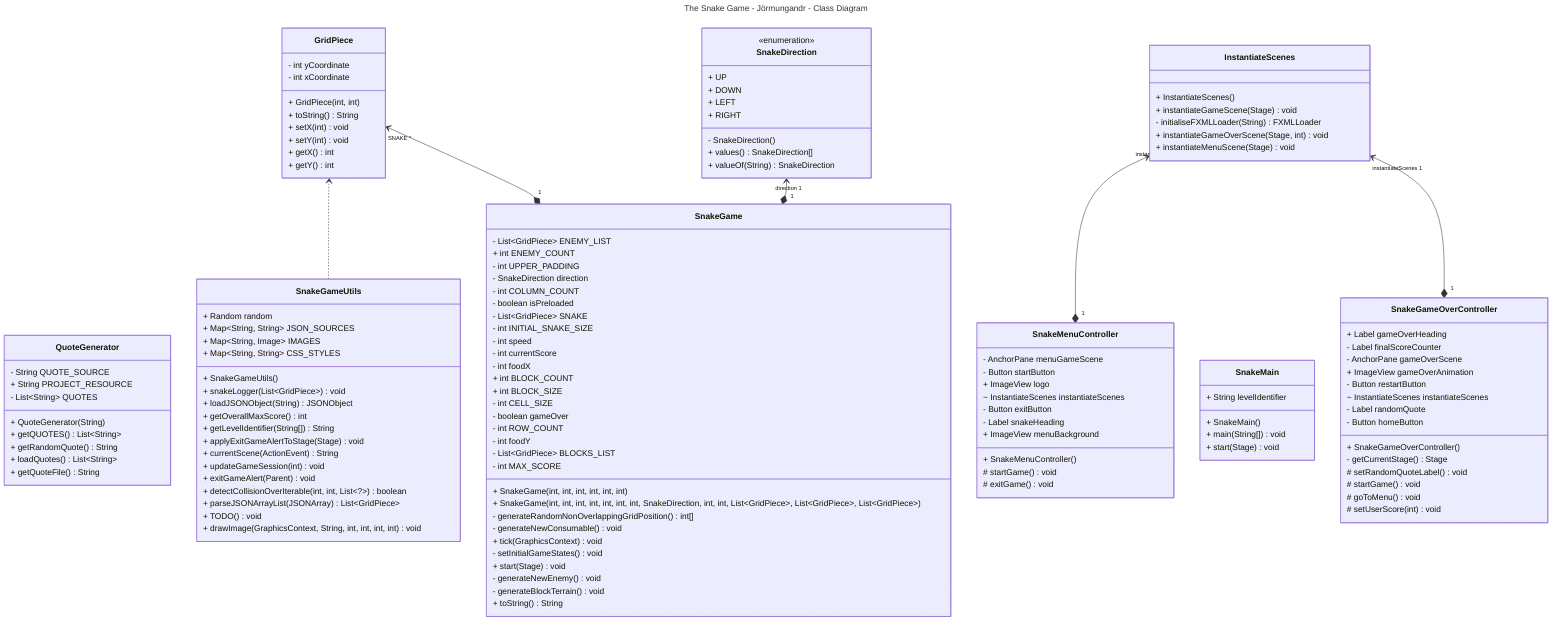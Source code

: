 ---
title: The Snake Game - Jörmungandr - Class Diagram
---

classDiagram
    direction BT
    class GridPiece {
      + GridPiece(int, int)
      - int yCoordinate
      - int xCoordinate
      + toString() String
      + setX(int) void
      + setY(int) void
      + getX() int
      + getY() int
    }
    class InstantiateScenes {
      + InstantiateScenes()
      + instantiateGameScene(Stage) void
      - initialiseFXMLLoader(String) FXMLLoader
      + instantiateGameOverScene(Stage, int) void
      + instantiateMenuScene(Stage) void
    }
    class QuoteGenerator {
      + QuoteGenerator(String)
      - String QUOTE_SOURCE
      + String PROJECT_RESOURCE
      - List~String~ QUOTES
      + getQUOTES() List~String~
      + getRandomQuote() String
      + loadQuotes() List~String~
      + getQuoteFile() String
    }
    class SnakeDirection {
    <<enumeration>>
      - SnakeDirection()
      +  UP
      +  DOWN
      +  LEFT
      +  RIGHT
      + values() SnakeDirection[]
      + valueOf(String) SnakeDirection
    }
    class SnakeGame {
      + SnakeGame(int, int, int, int, int, int)
      + SnakeGame(int, int, int, int, int, int, int, SnakeDirection, int, int, List~GridPiece~, List~GridPiece~, List~GridPiece~)
      - List~GridPiece~ ENEMY_LIST
      + int ENEMY_COUNT
      - int UPPER_PADDING
      - SnakeDirection direction
      - int COLUMN_COUNT
      - boolean isPreloaded
      - List~GridPiece~ SNAKE
      - int INITIAL_SNAKE_SIZE
      - int speed
      - int currentScore
      - int foodX
      + int BLOCK_COUNT
      + int BLOCK_SIZE
      - int CELL_SIZE
      - boolean gameOver
      - int ROW_COUNT
      - int foodY
      - List~GridPiece~ BLOCKS_LIST
      - int MAX_SCORE
      - generateRandomNonOverlappingGridPosition() int[]
      - generateNewConsumable() void
      + tick(GraphicsContext) void
      - setInitialGameStates() void
      + start(Stage) void
      - generateNewEnemy() void
      - generateBlockTerrain() void
      + toString() String
    }
    class SnakeGameOverController {
      + SnakeGameOverController()
      + Label gameOverHeading
      - Label finalScoreCounter
      - AnchorPane gameOverScene
      + ImageView gameOverAnimation
      - Button restartButton
      ~ InstantiateScenes instantiateScenes
      - Label randomQuote
      - Button homeButton
      - getCurrentStage() Stage
      # setRandomQuoteLabel() void
      # startGame() void
      # goToMenu() void
      # setUserScore(int) void
    }
    class SnakeGameUtils {
      + SnakeGameUtils()
      + Random random
      + Map~String, String~ JSON_SOURCES
      + Map~String, Image~ IMAGES
      + Map~String, String~ CSS_STYLES
      + snakeLogger(List~GridPiece~) void
      + loadJSONObject(String) JSONObject
      + getOverallMaxScore() int
      + getLevelIdentifier(String[]) String
      + applyExitGameAlertToStage(Stage) void
      + currentScene(ActionEvent) String
      + updateGameSession(int) void
      + exitGameAlert(Parent) void
      + detectCollisionOverIterable(int, int, List~?~) boolean
      + parseJSONArrayList(JSONArray) List~GridPiece~
      + TODO() void
      + drawImage(GraphicsContext, String, int, int, int, int) void
    }
    class SnakeMain {
      + SnakeMain()
      + String levelIdentifier
      + main(String[]) void
      + start(Stage) void
    }
    class SnakeMenuController {
      + SnakeMenuController()
      - AnchorPane menuGameScene
      - Button startButton
      + ImageView logo
      ~ InstantiateScenes instantiateScenes
      - Button exitButton
      - Label snakeHeading
      + ImageView menuBackground
      # startGame() void
      # exitGame() void
    }
    SnakeGame "1" *--> "SNAKE *" GridPiece
    SnakeGame "1" *--> "direction 1" SnakeDirection
    SnakeGameOverController "1" *--> "instantiateScenes 1" InstantiateScenes
    SnakeGameUtils  ..>  GridPiece
    SnakeMenuController "1" *--> "instantiateScenes 1" InstantiateScenes